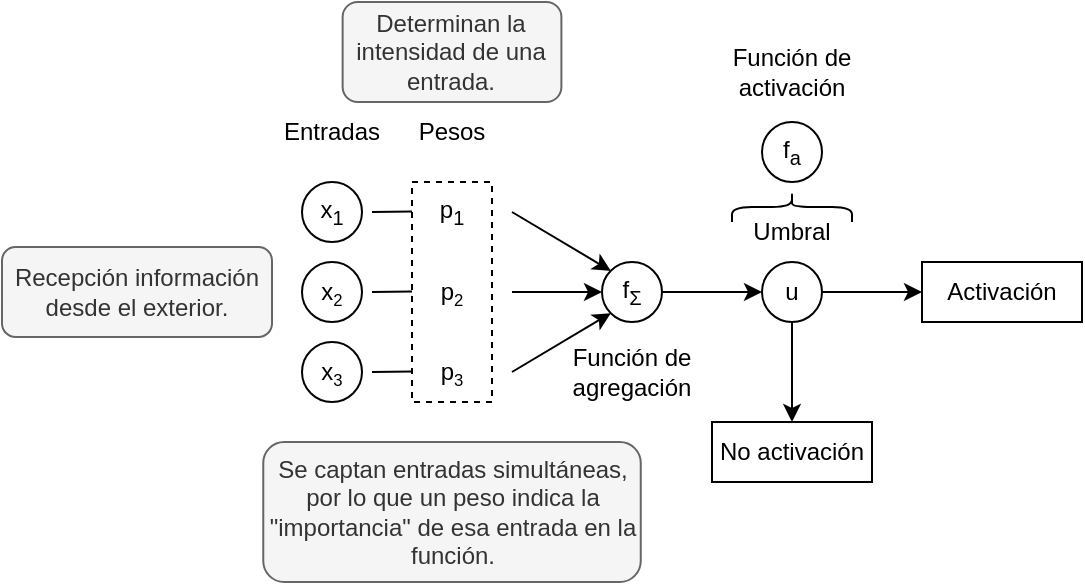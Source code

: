 <mxfile version="20.6.0" type="device"><diagram id="cDoJvNZwdKmc3FRl1ME6" name="Página-1"><mxGraphModel dx="1267" dy="579" grid="1" gridSize="10" guides="1" tooltips="1" connect="1" arrows="1" fold="1" page="1" pageScale="1" pageWidth="827" pageHeight="1169" math="0" shadow="0"><root><mxCell id="0"/><mxCell id="1" parent="0"/><mxCell id="5YCLPkqy0k-wV3f1sMzh-1" value="x&lt;sub&gt;1&lt;/sub&gt;" style="ellipse;whiteSpace=wrap;html=1;aspect=fixed;" vertex="1" parent="1"><mxGeometry x="120" y="240" width="30" height="30" as="geometry"/></mxCell><mxCell id="5YCLPkqy0k-wV3f1sMzh-4" value="x&lt;span style=&quot;font-size: 10px;&quot;&gt;&lt;sub&gt;2&lt;/sub&gt;&lt;/span&gt;" style="ellipse;whiteSpace=wrap;html=1;aspect=fixed;" vertex="1" parent="1"><mxGeometry x="120" y="280" width="30" height="30" as="geometry"/></mxCell><mxCell id="5YCLPkqy0k-wV3f1sMzh-5" value="x&lt;span style=&quot;font-size: 10px;&quot;&gt;&lt;sub&gt;3&lt;/sub&gt;&lt;/span&gt;" style="ellipse;whiteSpace=wrap;html=1;aspect=fixed;" vertex="1" parent="1"><mxGeometry x="120" y="320" width="30" height="30" as="geometry"/></mxCell><mxCell id="5YCLPkqy0k-wV3f1sMzh-8" value="Pesos" style="text;html=1;strokeColor=none;fillColor=none;align=center;verticalAlign=middle;whiteSpace=wrap;rounded=0;dashed=1;strokeWidth=1;" vertex="1" parent="1"><mxGeometry x="165" y="200" width="60" height="30" as="geometry"/></mxCell><mxCell id="5YCLPkqy0k-wV3f1sMzh-9" value="Entradas" style="text;html=1;strokeColor=none;fillColor=none;align=center;verticalAlign=middle;whiteSpace=wrap;rounded=0;dashed=1;strokeWidth=1;" vertex="1" parent="1"><mxGeometry x="105" y="200" width="60" height="30" as="geometry"/></mxCell><mxCell id="5YCLPkqy0k-wV3f1sMzh-10" value="p&lt;span style=&quot;font-size: 10px;&quot;&gt;&lt;sub&gt;2&lt;/sub&gt;&lt;/span&gt;" style="text;html=1;strokeColor=none;fillColor=none;align=center;verticalAlign=middle;whiteSpace=wrap;rounded=0;dashed=1;strokeWidth=1;" vertex="1" parent="1"><mxGeometry x="165" y="280" width="60" height="30" as="geometry"/></mxCell><mxCell id="5YCLPkqy0k-wV3f1sMzh-7" value="p&lt;sub&gt;1&lt;/sub&gt;" style="text;html=1;strokeColor=none;fillColor=none;align=center;verticalAlign=middle;whiteSpace=wrap;rounded=0;dashed=1;strokeWidth=1;" vertex="1" parent="1"><mxGeometry x="165" y="240" width="60" height="30" as="geometry"/></mxCell><mxCell id="5YCLPkqy0k-wV3f1sMzh-11" value="" style="rounded=0;whiteSpace=wrap;html=1;dashed=1;strokeWidth=1;fillColor=none;" vertex="1" parent="1"><mxGeometry x="175" y="240" width="40" height="110" as="geometry"/></mxCell><mxCell id="5YCLPkqy0k-wV3f1sMzh-12" value="p&lt;span style=&quot;font-size: 10px;&quot;&gt;&lt;sub&gt;3&lt;/sub&gt;&lt;/span&gt;" style="text;html=1;strokeColor=none;fillColor=none;align=center;verticalAlign=middle;whiteSpace=wrap;rounded=0;dashed=1;strokeWidth=1;" vertex="1" parent="1"><mxGeometry x="165" y="320" width="60" height="30" as="geometry"/></mxCell><mxCell id="5YCLPkqy0k-wV3f1sMzh-13" value="" style="endArrow=none;html=1;rounded=0;" edge="1" parent="1"><mxGeometry width="50" height="50" relative="1" as="geometry"><mxPoint x="155" y="255" as="sourcePoint"/><mxPoint x="175" y="254.76" as="targetPoint"/></mxGeometry></mxCell><mxCell id="5YCLPkqy0k-wV3f1sMzh-14" value="" style="endArrow=none;html=1;rounded=0;" edge="1" parent="1"><mxGeometry width="50" height="50" relative="1" as="geometry"><mxPoint x="155" y="295" as="sourcePoint"/><mxPoint x="175" y="294.76" as="targetPoint"/></mxGeometry></mxCell><mxCell id="5YCLPkqy0k-wV3f1sMzh-15" value="" style="endArrow=none;html=1;rounded=0;" edge="1" parent="1"><mxGeometry width="50" height="50" relative="1" as="geometry"><mxPoint x="155" y="335" as="sourcePoint"/><mxPoint x="175" y="334.76" as="targetPoint"/></mxGeometry></mxCell><mxCell id="5YCLPkqy0k-wV3f1sMzh-16" value="" style="endArrow=classic;html=1;rounded=0;exitX=1;exitY=0.5;exitDx=0;exitDy=0;entryX=0;entryY=0;entryDx=0;entryDy=0;" edge="1" parent="1" source="5YCLPkqy0k-wV3f1sMzh-7" target="5YCLPkqy0k-wV3f1sMzh-18"><mxGeometry width="50" height="50" relative="1" as="geometry"><mxPoint x="230" y="280" as="sourcePoint"/><mxPoint x="280" y="280" as="targetPoint"/></mxGeometry></mxCell><mxCell id="5YCLPkqy0k-wV3f1sMzh-18" value="f&lt;sub&gt;Σ&lt;/sub&gt;" style="ellipse;whiteSpace=wrap;html=1;aspect=fixed;" vertex="1" parent="1"><mxGeometry x="270" y="280" width="30" height="30" as="geometry"/></mxCell><mxCell id="5YCLPkqy0k-wV3f1sMzh-19" value="" style="endArrow=classic;html=1;rounded=0;exitX=1;exitY=0.5;exitDx=0;exitDy=0;entryX=0;entryY=1;entryDx=0;entryDy=0;" edge="1" parent="1" source="5YCLPkqy0k-wV3f1sMzh-12" target="5YCLPkqy0k-wV3f1sMzh-18"><mxGeometry width="50" height="50" relative="1" as="geometry"><mxPoint x="235" y="265.0" as="sourcePoint"/><mxPoint x="290" y="310" as="targetPoint"/></mxGeometry></mxCell><mxCell id="5YCLPkqy0k-wV3f1sMzh-20" value="" style="endArrow=classic;html=1;rounded=0;exitX=1;exitY=0.5;exitDx=0;exitDy=0;entryX=0;entryY=0.5;entryDx=0;entryDy=0;" edge="1" parent="1" source="5YCLPkqy0k-wV3f1sMzh-10" target="5YCLPkqy0k-wV3f1sMzh-18"><mxGeometry width="50" height="50" relative="1" as="geometry"><mxPoint x="245" y="275.0" as="sourcePoint"/><mxPoint x="290" y="295" as="targetPoint"/></mxGeometry></mxCell><mxCell id="5YCLPkqy0k-wV3f1sMzh-22" value="Función de agregación" style="text;html=1;strokeColor=none;fillColor=none;align=center;verticalAlign=middle;whiteSpace=wrap;rounded=0;dashed=1;strokeWidth=1;" vertex="1" parent="1"><mxGeometry x="240" y="320" width="90" height="30" as="geometry"/></mxCell><mxCell id="5YCLPkqy0k-wV3f1sMzh-23" value="u" style="ellipse;whiteSpace=wrap;html=1;aspect=fixed;" vertex="1" parent="1"><mxGeometry x="350" y="280" width="30" height="30" as="geometry"/></mxCell><mxCell id="5YCLPkqy0k-wV3f1sMzh-24" value="" style="endArrow=classic;html=1;rounded=0;exitX=1;exitY=0.5;exitDx=0;exitDy=0;entryX=0;entryY=0.5;entryDx=0;entryDy=0;" edge="1" parent="1" source="5YCLPkqy0k-wV3f1sMzh-18" target="5YCLPkqy0k-wV3f1sMzh-23"><mxGeometry width="50" height="50" relative="1" as="geometry"><mxPoint x="300" y="294.58" as="sourcePoint"/><mxPoint x="345" y="294.58" as="targetPoint"/></mxGeometry></mxCell><mxCell id="5YCLPkqy0k-wV3f1sMzh-25" value="Umbral" style="text;html=1;strokeColor=none;fillColor=none;align=center;verticalAlign=middle;whiteSpace=wrap;rounded=0;dashed=1;strokeWidth=1;" vertex="1" parent="1"><mxGeometry x="335" y="250" width="60" height="30" as="geometry"/></mxCell><mxCell id="5YCLPkqy0k-wV3f1sMzh-26" value="Activación" style="rounded=0;whiteSpace=wrap;html=1;strokeWidth=1;fillColor=none;" vertex="1" parent="1"><mxGeometry x="430" y="280" width="80" height="30" as="geometry"/></mxCell><mxCell id="5YCLPkqy0k-wV3f1sMzh-27" value="No activación" style="rounded=0;whiteSpace=wrap;html=1;strokeWidth=1;fillColor=none;" vertex="1" parent="1"><mxGeometry x="325" y="360" width="80" height="30" as="geometry"/></mxCell><mxCell id="5YCLPkqy0k-wV3f1sMzh-28" value="" style="endArrow=classic;html=1;rounded=0;exitX=1;exitY=0.5;exitDx=0;exitDy=0;entryX=0;entryY=0.5;entryDx=0;entryDy=0;" edge="1" parent="1" source="5YCLPkqy0k-wV3f1sMzh-23" target="5YCLPkqy0k-wV3f1sMzh-26"><mxGeometry width="50" height="50" relative="1" as="geometry"><mxPoint x="310" y="305.0" as="sourcePoint"/><mxPoint x="360" y="305.0" as="targetPoint"/></mxGeometry></mxCell><mxCell id="5YCLPkqy0k-wV3f1sMzh-29" value="" style="endArrow=classic;html=1;rounded=0;exitX=0.5;exitY=1;exitDx=0;exitDy=0;entryX=0.5;entryY=0;entryDx=0;entryDy=0;" edge="1" parent="1" source="5YCLPkqy0k-wV3f1sMzh-23" target="5YCLPkqy0k-wV3f1sMzh-27"><mxGeometry width="50" height="50" relative="1" as="geometry"><mxPoint x="390" y="305.0" as="sourcePoint"/><mxPoint x="365" y="370" as="targetPoint"/></mxGeometry></mxCell><mxCell id="5YCLPkqy0k-wV3f1sMzh-30" value="Recepción información desde el exterior." style="rounded=1;whiteSpace=wrap;html=1;strokeWidth=1;fillColor=#f5f5f5;fontColor=#333333;strokeColor=#666666;" vertex="1" parent="1"><mxGeometry x="-30" y="272.5" width="135" height="45" as="geometry"/></mxCell><mxCell id="5YCLPkqy0k-wV3f1sMzh-31" value="Se captan entradas simultáneas, por lo que un peso indica la &quot;importancia&quot; de esa entrada en la función." style="rounded=1;whiteSpace=wrap;html=1;strokeWidth=1;fillColor=#f5f5f5;fontColor=#333333;strokeColor=#666666;" vertex="1" parent="1"><mxGeometry x="100.63" y="370" width="188.75" height="70" as="geometry"/></mxCell><mxCell id="5YCLPkqy0k-wV3f1sMzh-32" value="Determinan la intensidad de una entrada." style="rounded=1;whiteSpace=wrap;html=1;strokeWidth=1;fillColor=#f5f5f5;fontColor=#333333;strokeColor=#666666;" vertex="1" parent="1"><mxGeometry x="140.32" y="150" width="109.38" height="50" as="geometry"/></mxCell><mxCell id="5YCLPkqy0k-wV3f1sMzh-33" value="f&lt;sub&gt;a&lt;/sub&gt;" style="ellipse;whiteSpace=wrap;html=1;aspect=fixed;" vertex="1" parent="1"><mxGeometry x="350" y="210" width="30" height="30" as="geometry"/></mxCell><mxCell id="5YCLPkqy0k-wV3f1sMzh-34" value="" style="shape=curlyBracket;whiteSpace=wrap;html=1;rounded=1;flipH=1;labelPosition=right;verticalLabelPosition=middle;align=left;verticalAlign=middle;strokeWidth=1;fillColor=none;rotation=-90;" vertex="1" parent="1"><mxGeometry x="357.5" y="222.5" width="15" height="60" as="geometry"/></mxCell><mxCell id="5YCLPkqy0k-wV3f1sMzh-35" value="Función de activación" style="text;html=1;strokeColor=none;fillColor=none;align=center;verticalAlign=middle;whiteSpace=wrap;rounded=0;dashed=1;strokeWidth=1;" vertex="1" parent="1"><mxGeometry x="320" y="170" width="90" height="30" as="geometry"/></mxCell></root></mxGraphModel></diagram></mxfile>